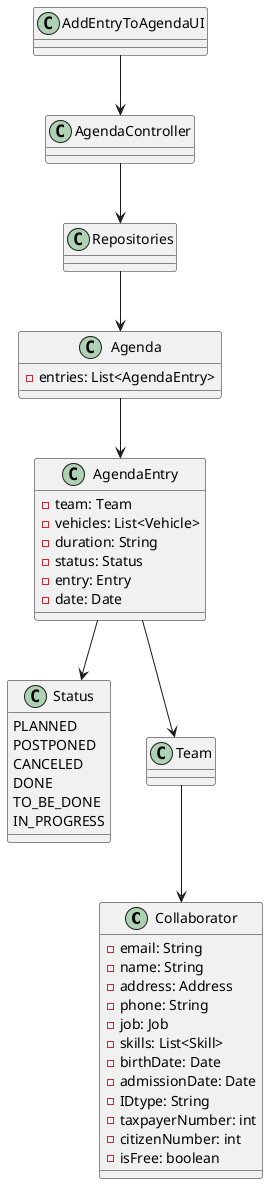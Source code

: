@startuml
'https://plantuml.com/class-diagram

class Collaborator {
    -email: String
    -name: String
    -address: Address
    -phone: String
    -job: Job
    -skills: List<Skill>
    -birthDate: Date
    -admissionDate: Date
    -IDtype: String
    -taxpayerNumber: int
    -citizenNumber: int
    -isFree: boolean
}

class Agenda {
    -entries: List<AgendaEntry>
}

class AgendaEntry {
    -team: Team
    -vehicles: List<Vehicle>
    -duration: String
    -status: Status
    -entry: Entry
    -date: Date
}

class Status {
    PLANNED
    POSTPONED
    CANCELED
    DONE
    TO_BE_DONE
    IN_PROGRESS
}

class AddEntryToAgendaUI {
}

class Repositories {
}

AddEntryToAgendaUI --> AgendaController
AgendaController --> Repositories
Repositories --> Agenda
Agenda --> AgendaEntry
AgendaEntry --> Status
AgendaEntry --> Team
Team --> Collaborator


@enduml